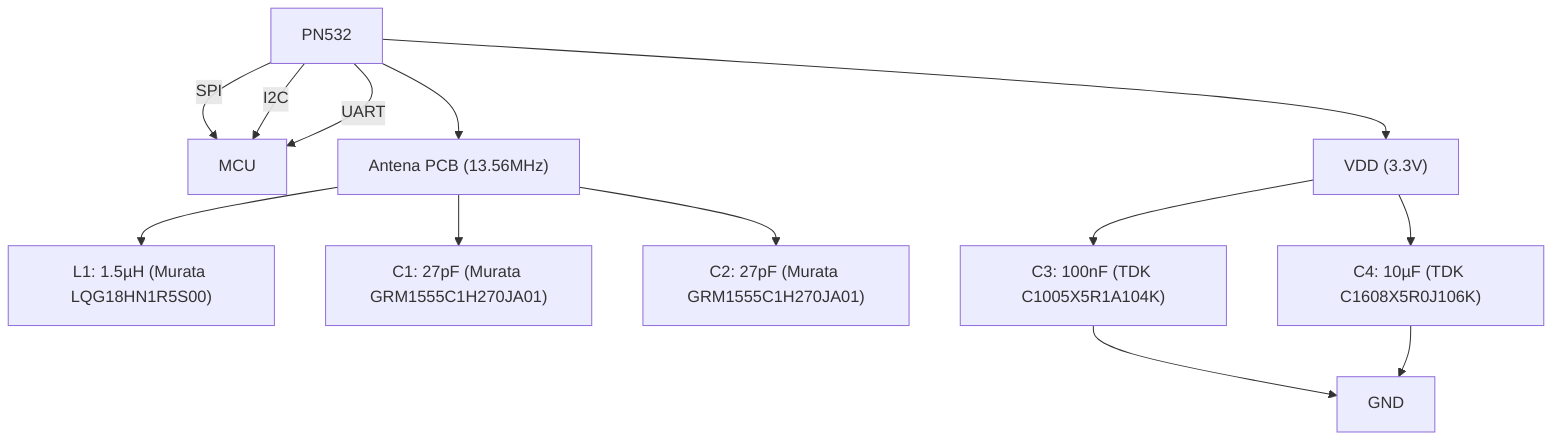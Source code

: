 graph TD
    PN532 -->|SPI| MCU
    PN532 -->|I2C| MCU
    PN532 -->|UART| MCU
    
    PN532 --> ANT["Antena PCB (13.56MHz)"]
    ANT --> L1["L1: 1.5µH (Murata LQG18HN1R5S00)"]
    ANT --> C1["C1: 27pF (Murata GRM1555C1H270JA01)"]
    ANT --> C2["C2: 27pF (Murata GRM1555C1H270JA01)"]
    
    PN532 --> VDDP["VDD (3.3V)"]
    VDDP --> C3["C3: 100nF (TDK C1005X5R1A104K)"]
    VDDP --> C4["C4: 10µF (TDK C1608X5R0J106K)"]
    C3 --> GND
    C4 --> GND